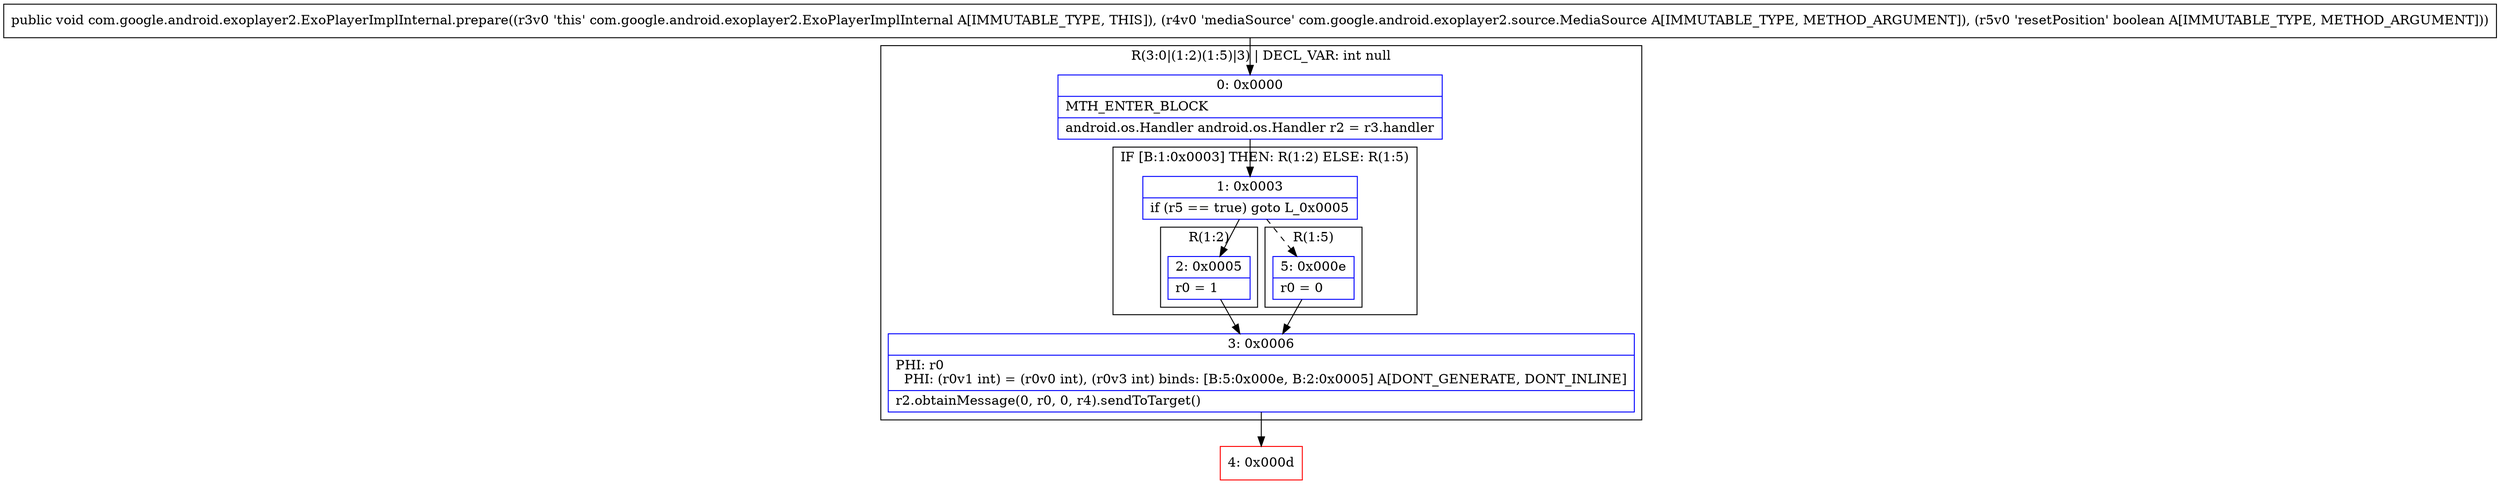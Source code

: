 digraph "CFG forcom.google.android.exoplayer2.ExoPlayerImplInternal.prepare(Lcom\/google\/android\/exoplayer2\/source\/MediaSource;Z)V" {
subgraph cluster_Region_1590194834 {
label = "R(3:0|(1:2)(1:5)|3) | DECL_VAR: int null\l";
node [shape=record,color=blue];
Node_0 [shape=record,label="{0\:\ 0x0000|MTH_ENTER_BLOCK\l|android.os.Handler android.os.Handler r2 = r3.handler\l}"];
subgraph cluster_IfRegion_67225642 {
label = "IF [B:1:0x0003] THEN: R(1:2) ELSE: R(1:5)";
node [shape=record,color=blue];
Node_1 [shape=record,label="{1\:\ 0x0003|if (r5 == true) goto L_0x0005\l}"];
subgraph cluster_Region_900482768 {
label = "R(1:2)";
node [shape=record,color=blue];
Node_2 [shape=record,label="{2\:\ 0x0005|r0 = 1\l}"];
}
subgraph cluster_Region_739530747 {
label = "R(1:5)";
node [shape=record,color=blue];
Node_5 [shape=record,label="{5\:\ 0x000e|r0 = 0\l}"];
}
}
Node_3 [shape=record,label="{3\:\ 0x0006|PHI: r0 \l  PHI: (r0v1 int) = (r0v0 int), (r0v3 int) binds: [B:5:0x000e, B:2:0x0005] A[DONT_GENERATE, DONT_INLINE]\l|r2.obtainMessage(0, r0, 0, r4).sendToTarget()\l}"];
}
Node_4 [shape=record,color=red,label="{4\:\ 0x000d}"];
MethodNode[shape=record,label="{public void com.google.android.exoplayer2.ExoPlayerImplInternal.prepare((r3v0 'this' com.google.android.exoplayer2.ExoPlayerImplInternal A[IMMUTABLE_TYPE, THIS]), (r4v0 'mediaSource' com.google.android.exoplayer2.source.MediaSource A[IMMUTABLE_TYPE, METHOD_ARGUMENT]), (r5v0 'resetPosition' boolean A[IMMUTABLE_TYPE, METHOD_ARGUMENT])) }"];
MethodNode -> Node_0;
Node_0 -> Node_1;
Node_1 -> Node_2;
Node_1 -> Node_5[style=dashed];
Node_2 -> Node_3;
Node_5 -> Node_3;
Node_3 -> Node_4;
}

